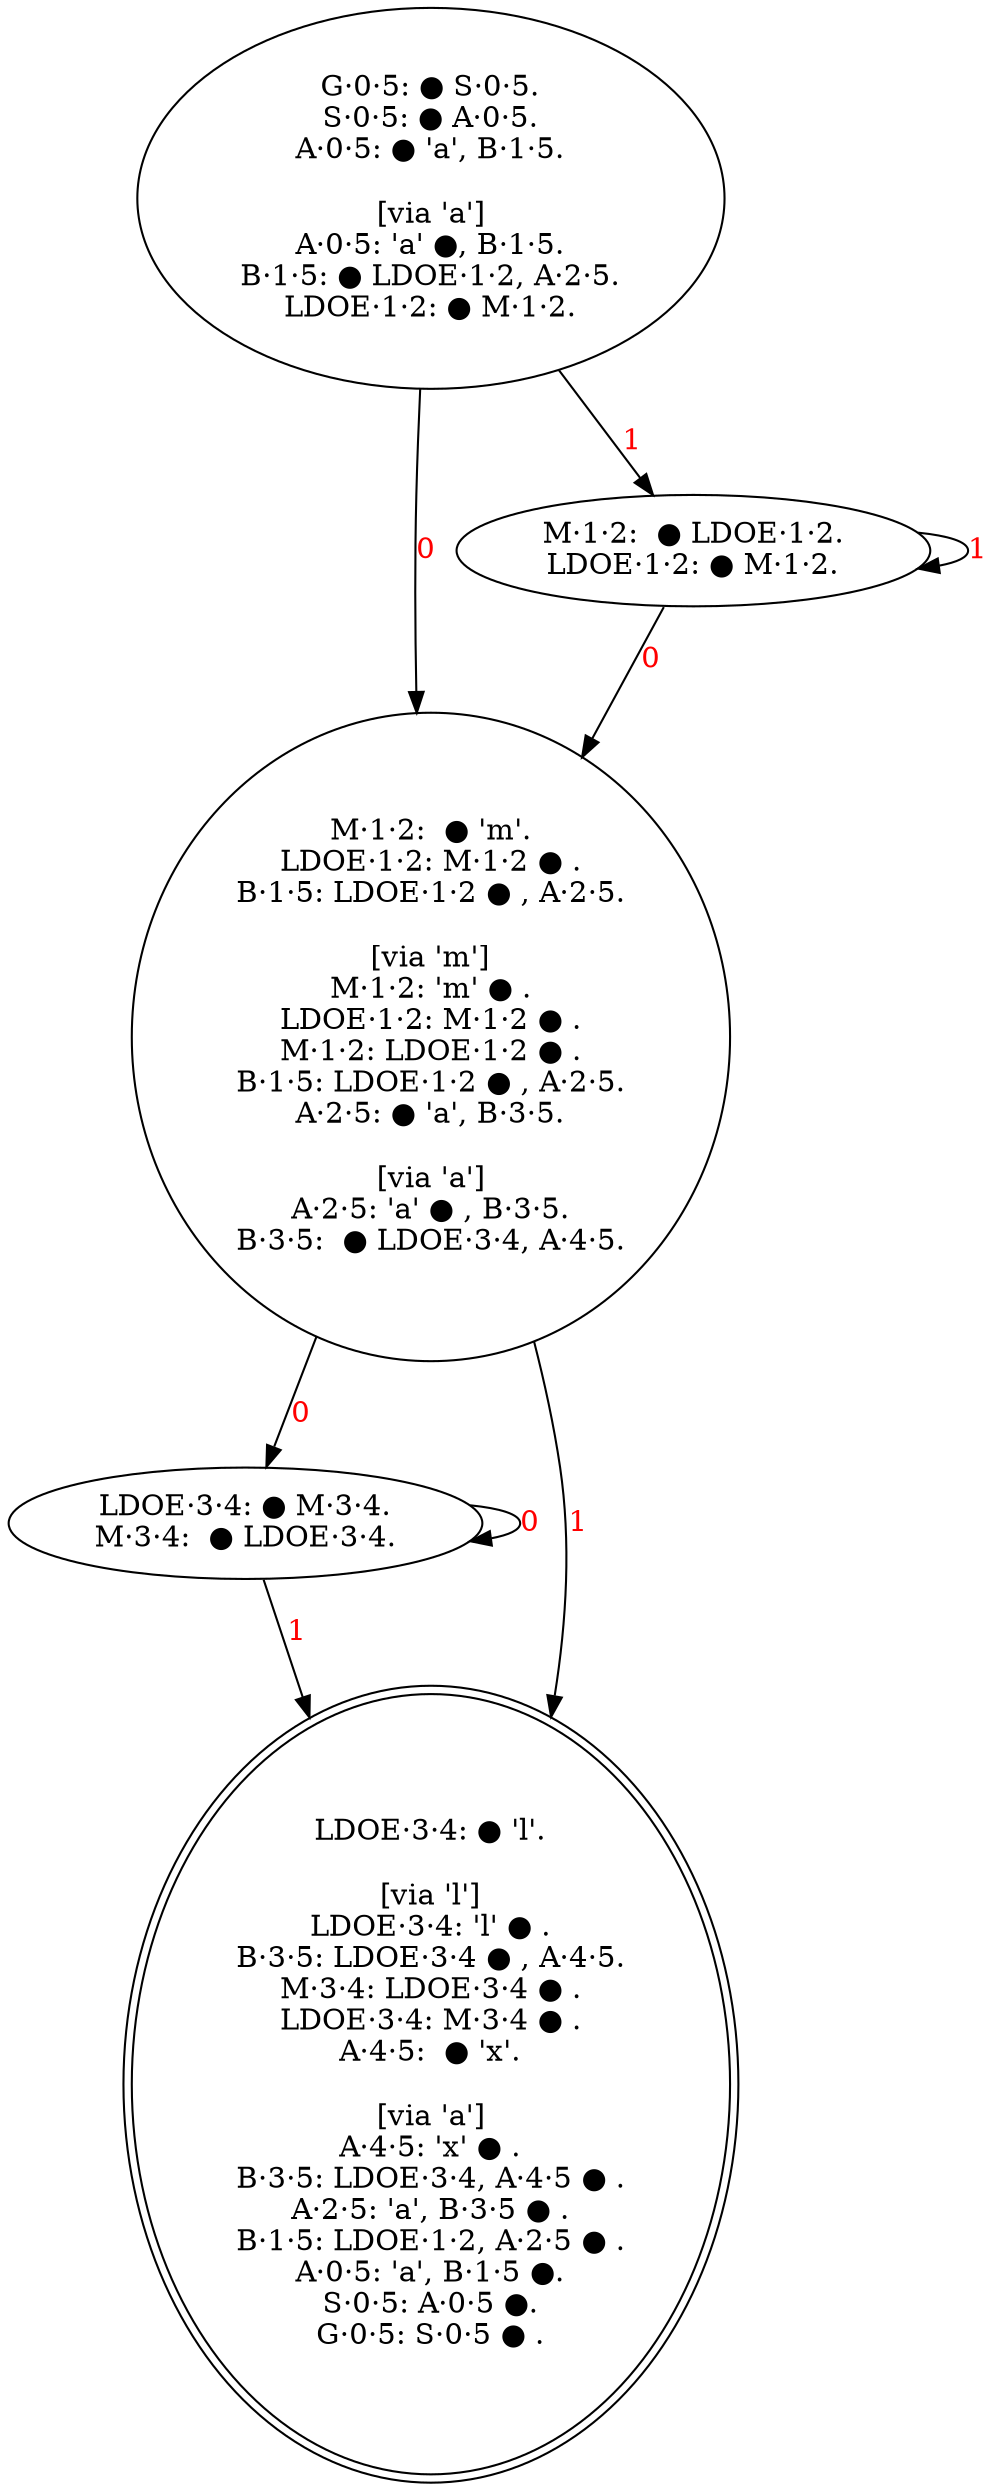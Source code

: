 digraph ldoe_lr0 {
// LR0 automaton for LDOE grammar and sentence 'amalx'.

rankdir="TB";

   G05_q0   [label="G·0·5: ● S·0·5.\nS·0·5: ● A·0·5.\nA·0·5: ● 'a', B·1·5.\n\n[via 'a']\nA·0·5: 'a' ●, B·1·5.\nB·1·5: ● LDOE·1·2, A·2·5.\nLDOE·1·2: ● M·1·2."];
   
   M12_q00  [label="M·1·2:  ● 'm'.\nLDOE·1·2: M·1·2 ● .\nB·1·5: LDOE·1·2 ● , A·2·5.\n\n[via 'm']\nM·1·2: 'm' ● .\nLDOE·1·2: M·1·2 ● .\nM·1·2: LDOE·1·2 ● .\nB·1·5: LDOE·1·2 ● , A·2·5.\nA·2·5: ● 'a', B·3·5.\n\n[via 'a']\nA·2·5: 'a' ● , B·3·5.\nB·3·5:  ● LDOE·3·4, A·4·5."];
   M12_q01  [label="M·1·2:  ● LDOE·1·2.\nLDOE·1·2: ● M·1·2."];
   // M12_litm [label=""];

   // A25_lita [label=""];

   LDOE34_q00 [label="LDOE·3·4: ● M·3·4.\nM·3·4:  ● LDOE·3·4."];
   LDOE34_q01 [label="LDOE·3·4: ● 'l'.\n\n[via 'l']\nLDOE·3·4: 'l' ● .\nB·3·5: LDOE·3·4 ● , A·4·5.\nM·3·4: LDOE·3·4 ● .\nLDOE·3·4: M·3·4 ● .\nA·4·5:  ● 'x'.\n\n[via 'a']\nA·4·5: 'x' ● .\nB·3·5: LDOE·3·4, A·4·5 ● .\nA·2·5: 'a', B·3·5 ● .\nB·1·5: LDOE·1·2, A·2·5 ● .\nA·0·5: 'a', B·1·5 ●.\nS·0·5: A·0·5 ●.\nG·0·5: S·0·5 ● ." peripheries=2];
   // LDOE34_litl [label=""];

   // A45_litx [label=""];
   

   
   // G05_q0 -> A05_lita [label="a"];
   G05_q0 -> M12_q00 [label="0" fontcolor="red"];
   G05_q0 -> M12_q01 [label="1" fontcolor="red"];
   M12_q01  -> M12_q00 [label="0" fontcolor="red"];
   M12_q01  -> M12_q01 [label="1" fontcolor="red"];
   // M12_q00 -> M12_litm [label="m"];
   // M12_q00 -> A25_lita [label="a"];

   M12_q00 -> LDOE34_q00 [label="0" fontcolor="red"];
   M12_q00 -> LDOE34_q01 [label="1" fontcolor="red"];
   LDOE34_q00 -> LDOE34_q00 [label="0" fontcolor="red"];
   LDOE34_q00 -> LDOE34_q01 [label="1" fontcolor="red"];
   // LDOE34_q01 -> LDOE34_litl [label="l"];
   // LDOE34_litl -> A45_litx [label="x"];
   
}